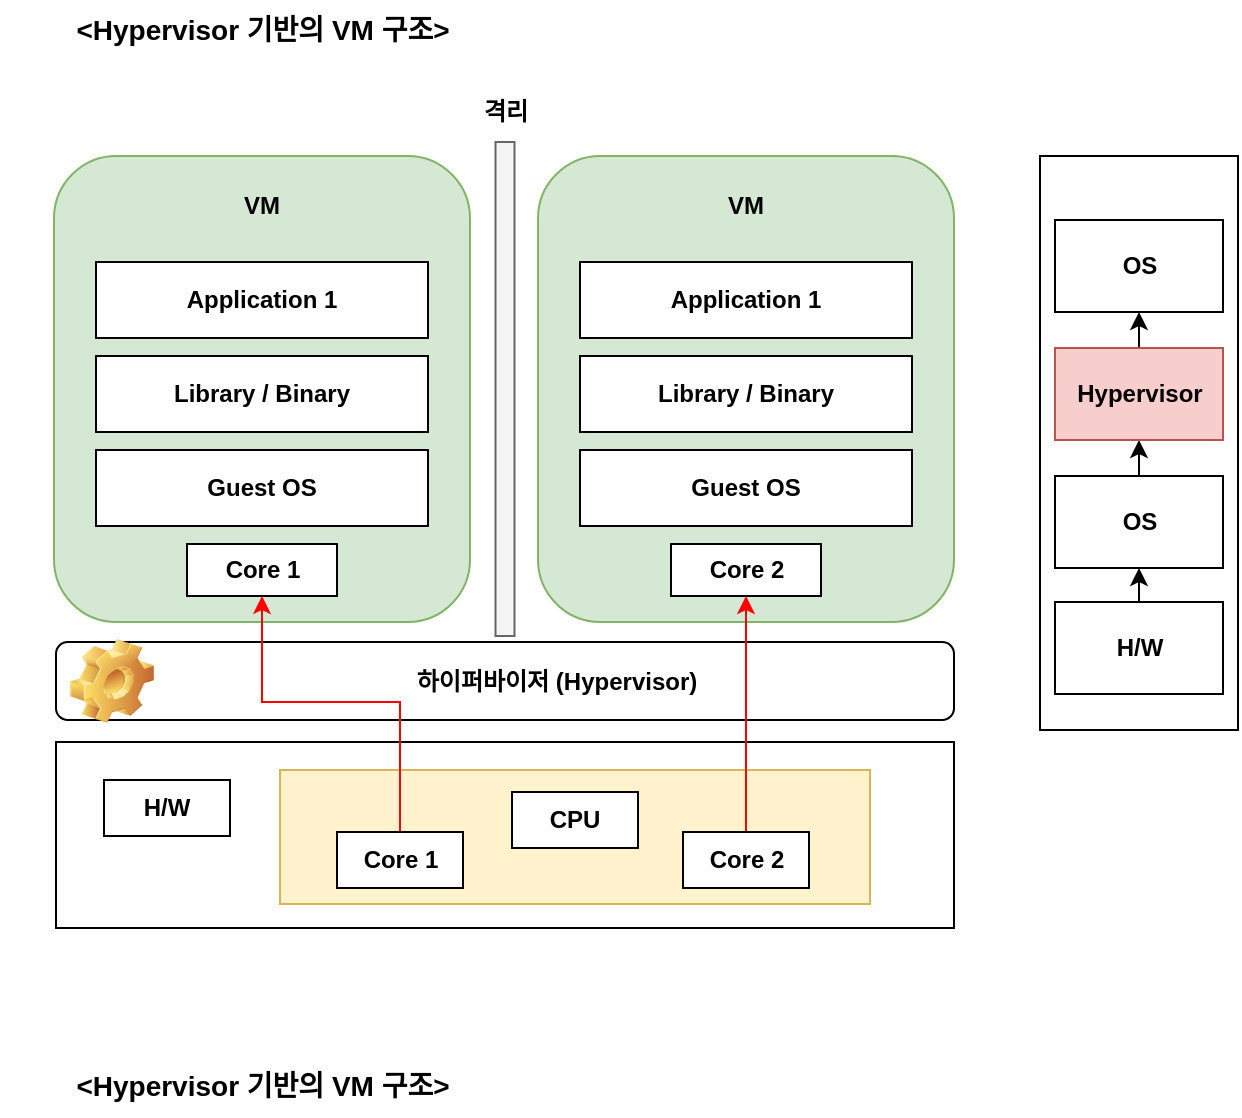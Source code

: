 <mxfile version="21.2.9" type="github">
  <diagram name="페이지-1" id="b9hPvHxMqKQLV7_Slofh">
    <mxGraphModel dx="383" dy="643" grid="0" gridSize="10" guides="1" tooltips="1" connect="1" arrows="1" fold="1" page="1" pageScale="1" pageWidth="100000" pageHeight="20000" math="0" shadow="0">
      <root>
        <mxCell id="0" />
        <mxCell id="1" parent="0" />
        <mxCell id="dhz5E3iuKjRYDUtLJkeY-23" value="" style="rounded=0;whiteSpace=wrap;html=1;" vertex="1" parent="1">
          <mxGeometry x="90" y="453" width="449" height="93" as="geometry" />
        </mxCell>
        <mxCell id="dhz5E3iuKjRYDUtLJkeY-1" value="" style="rounded=1;whiteSpace=wrap;html=1;fillColor=#d5e8d4;strokeColor=#82b366;" vertex="1" parent="1">
          <mxGeometry x="89" y="160" width="208" height="233" as="geometry" />
        </mxCell>
        <mxCell id="dhz5E3iuKjRYDUtLJkeY-2" value="&lt;b&gt;Application 1&lt;/b&gt;" style="rounded=0;whiteSpace=wrap;html=1;" vertex="1" parent="1">
          <mxGeometry x="110" y="213" width="166" height="38" as="geometry" />
        </mxCell>
        <mxCell id="dhz5E3iuKjRYDUtLJkeY-4" value="&lt;b&gt;Library / Binary&lt;/b&gt;" style="rounded=0;whiteSpace=wrap;html=1;" vertex="1" parent="1">
          <mxGeometry x="110" y="260" width="166" height="38" as="geometry" />
        </mxCell>
        <mxCell id="dhz5E3iuKjRYDUtLJkeY-5" value="&lt;b&gt;Guest OS&lt;/b&gt;" style="rounded=0;whiteSpace=wrap;html=1;" vertex="1" parent="1">
          <mxGeometry x="110" y="307" width="166" height="38" as="geometry" />
        </mxCell>
        <mxCell id="dhz5E3iuKjRYDUtLJkeY-6" value="&lt;b&gt;Core 1&lt;/b&gt;" style="rounded=0;whiteSpace=wrap;html=1;" vertex="1" parent="1">
          <mxGeometry x="155.5" y="354" width="75" height="26" as="geometry" />
        </mxCell>
        <mxCell id="dhz5E3iuKjRYDUtLJkeY-7" value="" style="rounded=1;whiteSpace=wrap;html=1;fillColor=#d5e8d4;strokeColor=#82b366;" vertex="1" parent="1">
          <mxGeometry x="331" y="160" width="208" height="233" as="geometry" />
        </mxCell>
        <mxCell id="dhz5E3iuKjRYDUtLJkeY-8" value="&lt;b&gt;Application 1&lt;/b&gt;" style="rounded=0;whiteSpace=wrap;html=1;" vertex="1" parent="1">
          <mxGeometry x="352" y="213" width="166" height="38" as="geometry" />
        </mxCell>
        <mxCell id="dhz5E3iuKjRYDUtLJkeY-9" value="&lt;b&gt;Library / Binary&lt;/b&gt;" style="rounded=0;whiteSpace=wrap;html=1;" vertex="1" parent="1">
          <mxGeometry x="352" y="260" width="166" height="38" as="geometry" />
        </mxCell>
        <mxCell id="dhz5E3iuKjRYDUtLJkeY-10" value="&lt;b&gt;Guest OS&lt;/b&gt;" style="rounded=0;whiteSpace=wrap;html=1;" vertex="1" parent="1">
          <mxGeometry x="352" y="307" width="166" height="38" as="geometry" />
        </mxCell>
        <mxCell id="dhz5E3iuKjRYDUtLJkeY-11" value="&lt;b&gt;Core 2&lt;/b&gt;" style="rounded=0;whiteSpace=wrap;html=1;" vertex="1" parent="1">
          <mxGeometry x="397.5" y="354" width="75" height="26" as="geometry" />
        </mxCell>
        <mxCell id="dhz5E3iuKjRYDUtLJkeY-12" value="&lt;b&gt;VM&lt;/b&gt;" style="text;html=1;strokeColor=none;fillColor=none;align=center;verticalAlign=middle;whiteSpace=wrap;rounded=0;" vertex="1" parent="1">
          <mxGeometry x="163" y="170" width="60" height="30" as="geometry" />
        </mxCell>
        <mxCell id="dhz5E3iuKjRYDUtLJkeY-13" value="&lt;b&gt;VM&lt;/b&gt;" style="text;html=1;strokeColor=none;fillColor=none;align=center;verticalAlign=middle;whiteSpace=wrap;rounded=0;" vertex="1" parent="1">
          <mxGeometry x="405" y="170" width="60" height="30" as="geometry" />
        </mxCell>
        <mxCell id="dhz5E3iuKjRYDUtLJkeY-14" value="하이퍼바이저 (Hypervisor)" style="label;whiteSpace=wrap;html=1;image=img/clipart/Gear_128x128.png;align=center;" vertex="1" parent="1">
          <mxGeometry x="90" y="403" width="449" height="39" as="geometry" />
        </mxCell>
        <mxCell id="dhz5E3iuKjRYDUtLJkeY-17" value="" style="rounded=0;whiteSpace=wrap;html=1;fillColor=#fff2cc;strokeColor=#d6b656;" vertex="1" parent="1">
          <mxGeometry x="202" y="467" width="295" height="67" as="geometry" />
        </mxCell>
        <mxCell id="dhz5E3iuKjRYDUtLJkeY-22" value="" style="rounded=0;whiteSpace=wrap;html=1;fillColor=#f5f5f5;fontColor=#333333;strokeColor=#666666;" vertex="1" parent="1">
          <mxGeometry x="309.75" y="153" width="9.5" height="247" as="geometry" />
        </mxCell>
        <mxCell id="dhz5E3iuKjRYDUtLJkeY-26" value="&lt;b&gt;H/W&lt;/b&gt;" style="rounded=0;whiteSpace=wrap;html=1;" vertex="1" parent="1">
          <mxGeometry x="114" y="472" width="63" height="28" as="geometry" />
        </mxCell>
        <mxCell id="dhz5E3iuKjRYDUtLJkeY-32" style="edgeStyle=orthogonalEdgeStyle;rounded=0;orthogonalLoop=1;jettySize=auto;html=1;exitX=0.5;exitY=0;exitDx=0;exitDy=0;entryX=0.5;entryY=1;entryDx=0;entryDy=0;strokeColor=#ff0000;" edge="1" parent="1" source="dhz5E3iuKjRYDUtLJkeY-27" target="dhz5E3iuKjRYDUtLJkeY-6">
          <mxGeometry relative="1" as="geometry">
            <Array as="points">
              <mxPoint x="262" y="433" />
              <mxPoint x="193" y="433" />
            </Array>
          </mxGeometry>
        </mxCell>
        <mxCell id="dhz5E3iuKjRYDUtLJkeY-27" value="&lt;b&gt;Core 1&lt;/b&gt;" style="rounded=0;whiteSpace=wrap;html=1;" vertex="1" parent="1">
          <mxGeometry x="230.5" y="498" width="63" height="28" as="geometry" />
        </mxCell>
        <mxCell id="dhz5E3iuKjRYDUtLJkeY-33" style="edgeStyle=orthogonalEdgeStyle;rounded=0;orthogonalLoop=1;jettySize=auto;html=1;exitX=0.5;exitY=0;exitDx=0;exitDy=0;entryX=0.5;entryY=1;entryDx=0;entryDy=0;strokeColor=#ff0000;" edge="1" parent="1" source="dhz5E3iuKjRYDUtLJkeY-28" target="dhz5E3iuKjRYDUtLJkeY-11">
          <mxGeometry relative="1" as="geometry" />
        </mxCell>
        <mxCell id="dhz5E3iuKjRYDUtLJkeY-28" value="&lt;b&gt;Core 2&lt;/b&gt;" style="rounded=0;whiteSpace=wrap;html=1;" vertex="1" parent="1">
          <mxGeometry x="403.5" y="498" width="63" height="28" as="geometry" />
        </mxCell>
        <mxCell id="dhz5E3iuKjRYDUtLJkeY-29" value="&lt;b&gt;CPU&lt;/b&gt;" style="rounded=0;whiteSpace=wrap;html=1;" vertex="1" parent="1">
          <mxGeometry x="318" y="478" width="63" height="28" as="geometry" />
        </mxCell>
        <mxCell id="dhz5E3iuKjRYDUtLJkeY-31" value="&lt;b&gt;격리&lt;/b&gt;" style="text;html=1;strokeColor=none;fillColor=none;align=center;verticalAlign=middle;whiteSpace=wrap;rounded=0;" vertex="1" parent="1">
          <mxGeometry x="284.5" y="123" width="60" height="30" as="geometry" />
        </mxCell>
        <mxCell id="dhz5E3iuKjRYDUtLJkeY-34" value="&lt;b&gt;&lt;font style=&quot;font-size: 14px;&quot;&gt;&amp;lt;Hypervisor 기반의 VM 구조&amp;gt;&lt;/font&gt;&lt;/b&gt;" style="text;html=1;strokeColor=none;fillColor=none;align=center;verticalAlign=middle;whiteSpace=wrap;rounded=0;" vertex="1" parent="1">
          <mxGeometry x="62.75" y="82" width="260.5" height="30" as="geometry" />
        </mxCell>
        <mxCell id="dhz5E3iuKjRYDUtLJkeY-35" value="" style="rounded=0;whiteSpace=wrap;html=1;" vertex="1" parent="1">
          <mxGeometry x="582" y="160" width="99" height="287" as="geometry" />
        </mxCell>
        <mxCell id="dhz5E3iuKjRYDUtLJkeY-42" style="edgeStyle=orthogonalEdgeStyle;rounded=0;orthogonalLoop=1;jettySize=auto;html=1;exitX=0.5;exitY=0;exitDx=0;exitDy=0;entryX=0.5;entryY=1;entryDx=0;entryDy=0;" edge="1" parent="1" source="dhz5E3iuKjRYDUtLJkeY-37" target="dhz5E3iuKjRYDUtLJkeY-38">
          <mxGeometry relative="1" as="geometry" />
        </mxCell>
        <mxCell id="dhz5E3iuKjRYDUtLJkeY-37" value="&lt;b&gt;H/W&lt;/b&gt;" style="rounded=0;whiteSpace=wrap;html=1;" vertex="1" parent="1">
          <mxGeometry x="589.5" y="383" width="84" height="46" as="geometry" />
        </mxCell>
        <mxCell id="dhz5E3iuKjRYDUtLJkeY-43" style="edgeStyle=orthogonalEdgeStyle;rounded=0;orthogonalLoop=1;jettySize=auto;html=1;exitX=0.5;exitY=0;exitDx=0;exitDy=0;entryX=0.5;entryY=1;entryDx=0;entryDy=0;" edge="1" parent="1" source="dhz5E3iuKjRYDUtLJkeY-38" target="dhz5E3iuKjRYDUtLJkeY-39">
          <mxGeometry relative="1" as="geometry" />
        </mxCell>
        <mxCell id="dhz5E3iuKjRYDUtLJkeY-38" value="&lt;b&gt;OS&lt;/b&gt;" style="rounded=0;whiteSpace=wrap;html=1;" vertex="1" parent="1">
          <mxGeometry x="589.5" y="320" width="84" height="46" as="geometry" />
        </mxCell>
        <mxCell id="dhz5E3iuKjRYDUtLJkeY-44" style="edgeStyle=orthogonalEdgeStyle;rounded=0;orthogonalLoop=1;jettySize=auto;html=1;exitX=0.5;exitY=0;exitDx=0;exitDy=0;entryX=0.5;entryY=1;entryDx=0;entryDy=0;" edge="1" parent="1" source="dhz5E3iuKjRYDUtLJkeY-39" target="dhz5E3iuKjRYDUtLJkeY-40">
          <mxGeometry relative="1" as="geometry" />
        </mxCell>
        <mxCell id="dhz5E3iuKjRYDUtLJkeY-39" value="&lt;b&gt;Hypervisor&lt;/b&gt;" style="rounded=0;whiteSpace=wrap;html=1;fillColor=#f8cecc;strokeColor=#b85450;" vertex="1" parent="1">
          <mxGeometry x="589.5" y="256" width="84" height="46" as="geometry" />
        </mxCell>
        <mxCell id="dhz5E3iuKjRYDUtLJkeY-40" value="&lt;b&gt;OS&lt;/b&gt;" style="rounded=0;whiteSpace=wrap;html=1;" vertex="1" parent="1">
          <mxGeometry x="589.5" y="192" width="84" height="46" as="geometry" />
        </mxCell>
        <mxCell id="dhz5E3iuKjRYDUtLJkeY-45" value="&lt;b&gt;&lt;font style=&quot;font-size: 14px;&quot;&gt;&amp;lt;Hypervisor 기반의 VM 구조&amp;gt;&lt;/font&gt;&lt;/b&gt;" style="text;html=1;strokeColor=none;fillColor=none;align=center;verticalAlign=middle;whiteSpace=wrap;rounded=0;" vertex="1" parent="1">
          <mxGeometry x="62.75" y="610" width="260.5" height="30" as="geometry" />
        </mxCell>
      </root>
    </mxGraphModel>
  </diagram>
</mxfile>
